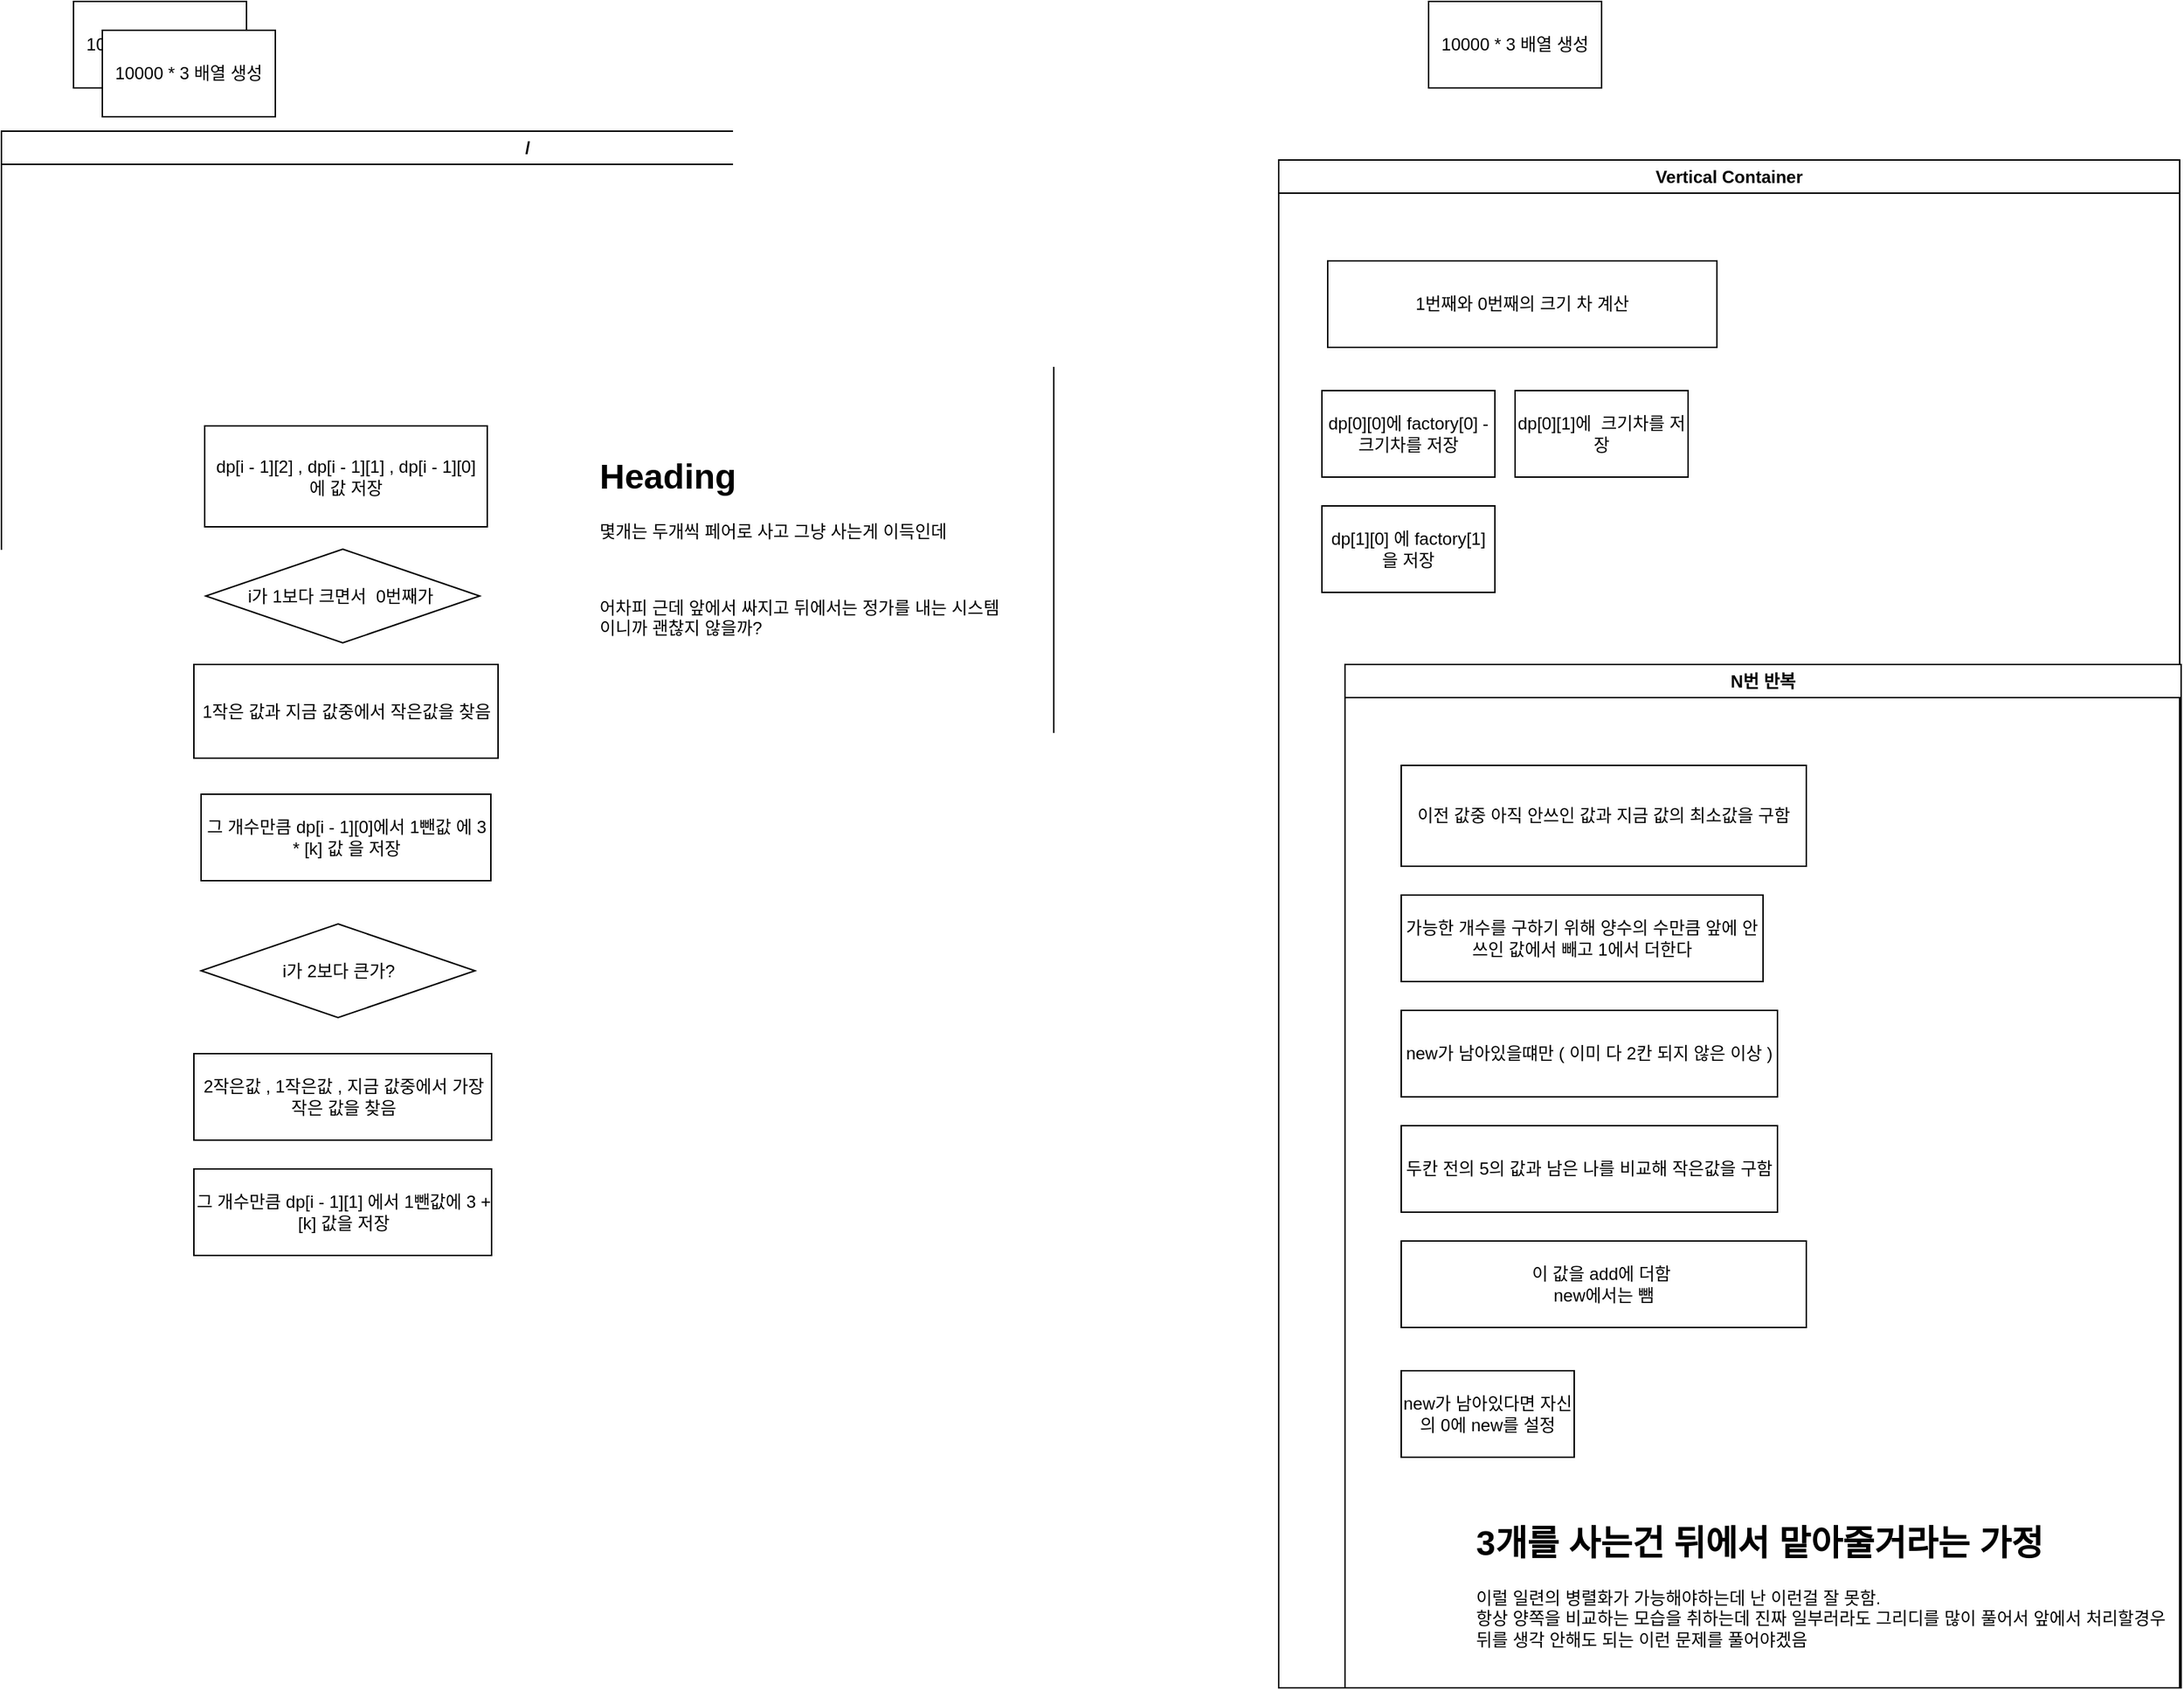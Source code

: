 <mxfile version="22.1.16" type="device">
  <diagram name="페이지-1" id="jFidafPHT723bShay6t_">
    <mxGraphModel dx="1573" dy="996" grid="1" gridSize="10" guides="1" tooltips="1" connect="1" arrows="1" fold="1" page="1" pageScale="1" pageWidth="827" pageHeight="1169" math="0" shadow="0">
      <root>
        <mxCell id="0" />
        <mxCell id="1" parent="0" />
        <mxCell id="GhMisFS2ZbmcRL45iRyv-2" value="/" style="swimlane;whiteSpace=wrap;html=1;" vertex="1" parent="1">
          <mxGeometry x="110" y="380" width="730" height="850" as="geometry" />
        </mxCell>
        <mxCell id="GhMisFS2ZbmcRL45iRyv-8" value="i가 2보다 큰가?" style="rhombus;whiteSpace=wrap;html=1;" vertex="1" parent="GhMisFS2ZbmcRL45iRyv-2">
          <mxGeometry x="138.5" y="550" width="190" height="65" as="geometry" />
        </mxCell>
        <mxCell id="GhMisFS2ZbmcRL45iRyv-9" value="2작은값 , 1작은값 , 지금 값중에서 가장 작은 값을 찾음" style="rounded=0;whiteSpace=wrap;html=1;" vertex="1" parent="GhMisFS2ZbmcRL45iRyv-2">
          <mxGeometry x="133.5" y="640" width="206.5" height="60" as="geometry" />
        </mxCell>
        <mxCell id="GhMisFS2ZbmcRL45iRyv-10" value="i가 1보다 크면서&amp;nbsp; 0번째가&amp;nbsp;" style="rhombus;whiteSpace=wrap;html=1;" vertex="1" parent="GhMisFS2ZbmcRL45iRyv-2">
          <mxGeometry x="141.75" y="290" width="190" height="65" as="geometry" />
        </mxCell>
        <mxCell id="GhMisFS2ZbmcRL45iRyv-12" value="1작은 값과 지금 값중에서 작은값을 찾음" style="rounded=0;whiteSpace=wrap;html=1;" vertex="1" parent="GhMisFS2ZbmcRL45iRyv-2">
          <mxGeometry x="133.5" y="370" width="211" height="65" as="geometry" />
        </mxCell>
        <mxCell id="GhMisFS2ZbmcRL45iRyv-13" value="그 개수만큼 dp[i - 1][0]에서 1뺀값 에 3 * [k] 값 을 저장" style="rounded=0;whiteSpace=wrap;html=1;" vertex="1" parent="GhMisFS2ZbmcRL45iRyv-2">
          <mxGeometry x="138.5" y="460" width="201" height="60" as="geometry" />
        </mxCell>
        <mxCell id="GhMisFS2ZbmcRL45iRyv-14" value="그 개수만큼 dp[i - 1][1] 에서 1뺀값에 3 + [k] 값을 저장" style="rounded=0;whiteSpace=wrap;html=1;" vertex="1" parent="GhMisFS2ZbmcRL45iRyv-2">
          <mxGeometry x="133.5" y="720" width="206.5" height="60" as="geometry" />
        </mxCell>
        <mxCell id="GhMisFS2ZbmcRL45iRyv-15" value="dp[i - 1][2] , dp[i - 1][1] , dp[i - 1][0] 에 값 저장" style="rounded=0;whiteSpace=wrap;html=1;" vertex="1" parent="GhMisFS2ZbmcRL45iRyv-2">
          <mxGeometry x="141" y="204.5" width="196" height="70" as="geometry" />
        </mxCell>
        <mxCell id="GhMisFS2ZbmcRL45iRyv-17" value="&lt;h1&gt;Heading&lt;/h1&gt;&lt;p&gt;몇개는 두개씩 페어로 사고 그냥 사는게 이득인데&amp;nbsp;&lt;/p&gt;&lt;p&gt;&lt;br&gt;&lt;/p&gt;&lt;p&gt;어차피 근데 앞에서 싸지고 뒤에서는 정가를 내는 시스템이니까 괜찮지 않을까?&lt;/p&gt;" style="text;html=1;strokeColor=none;fillColor=none;spacing=5;spacingTop=-20;whiteSpace=wrap;overflow=hidden;rounded=0;" vertex="1" parent="GhMisFS2ZbmcRL45iRyv-2">
          <mxGeometry x="410" y="220" width="290" height="200" as="geometry" />
        </mxCell>
        <mxCell id="GhMisFS2ZbmcRL45iRyv-3" value="10000 * 3 배열 생성" style="rounded=0;whiteSpace=wrap;html=1;" vertex="1" parent="1">
          <mxGeometry x="160" y="290" width="120" height="60" as="geometry" />
        </mxCell>
        <mxCell id="GhMisFS2ZbmcRL45iRyv-19" value="10000 * 3 배열 생성" style="rounded=0;whiteSpace=wrap;html=1;" vertex="1" parent="1">
          <mxGeometry x="1100" y="290" width="120" height="60" as="geometry" />
        </mxCell>
        <mxCell id="GhMisFS2ZbmcRL45iRyv-20" value="Vertical Container" style="swimlane;whiteSpace=wrap;html=1;" vertex="1" parent="1">
          <mxGeometry x="996" y="400" width="625" height="1060" as="geometry" />
        </mxCell>
        <mxCell id="GhMisFS2ZbmcRL45iRyv-21" value="dp[0][0]에 factory[0] - 크기차를 저장" style="rounded=0;whiteSpace=wrap;html=1;" vertex="1" parent="GhMisFS2ZbmcRL45iRyv-20">
          <mxGeometry x="30" y="160" width="120" height="60" as="geometry" />
        </mxCell>
        <mxCell id="GhMisFS2ZbmcRL45iRyv-23" value="dp[1][0] 에 factory[1] 을 저장" style="rounded=0;whiteSpace=wrap;html=1;" vertex="1" parent="GhMisFS2ZbmcRL45iRyv-20">
          <mxGeometry x="30" y="240" width="120" height="60" as="geometry" />
        </mxCell>
        <mxCell id="GhMisFS2ZbmcRL45iRyv-24" value="1번째와 0번째의 크기 차 계산" style="whiteSpace=wrap;html=1;" vertex="1" parent="GhMisFS2ZbmcRL45iRyv-20">
          <mxGeometry x="34" y="70" width="270" height="60" as="geometry" />
        </mxCell>
        <mxCell id="GhMisFS2ZbmcRL45iRyv-25" value="dp[0][1]에&amp;nbsp; 크기차를 저장" style="rounded=0;whiteSpace=wrap;html=1;" vertex="1" parent="GhMisFS2ZbmcRL45iRyv-20">
          <mxGeometry x="164" y="160" width="120" height="60" as="geometry" />
        </mxCell>
        <mxCell id="GhMisFS2ZbmcRL45iRyv-26" value="N번 반복" style="swimlane;whiteSpace=wrap;html=1;" vertex="1" parent="GhMisFS2ZbmcRL45iRyv-20">
          <mxGeometry x="46" y="350" width="580" height="710" as="geometry" />
        </mxCell>
        <mxCell id="GhMisFS2ZbmcRL45iRyv-27" value="이전 값중 아직 안쓰인 값과 지금 값의 최소값을 구함" style="rounded=0;whiteSpace=wrap;html=1;" vertex="1" parent="GhMisFS2ZbmcRL45iRyv-26">
          <mxGeometry x="39" y="70" width="281" height="70" as="geometry" />
        </mxCell>
        <mxCell id="GhMisFS2ZbmcRL45iRyv-28" value="가능한 개수를 구하기 위해 양수의 수만큼 앞에 안쓰인 값에서 빼고 1에서 더한다" style="rounded=0;whiteSpace=wrap;html=1;" vertex="1" parent="GhMisFS2ZbmcRL45iRyv-26">
          <mxGeometry x="39" y="160" width="251" height="60" as="geometry" />
        </mxCell>
        <mxCell id="GhMisFS2ZbmcRL45iRyv-29" value="new가 남아있을떄만 ( 이미 다 2칸 되지 않은 이상 )" style="rounded=0;whiteSpace=wrap;html=1;" vertex="1" parent="GhMisFS2ZbmcRL45iRyv-26">
          <mxGeometry x="39" y="240" width="261" height="60" as="geometry" />
        </mxCell>
        <mxCell id="GhMisFS2ZbmcRL45iRyv-30" value="두칸 전의 5의 값과 남은 나를 비교해 작은값을 구함" style="rounded=0;whiteSpace=wrap;html=1;" vertex="1" parent="GhMisFS2ZbmcRL45iRyv-26">
          <mxGeometry x="39" y="320" width="261" height="60" as="geometry" />
        </mxCell>
        <mxCell id="GhMisFS2ZbmcRL45iRyv-31" value="이 값을 add에 더함&amp;nbsp;&lt;br&gt;new에서는 뺌" style="rounded=0;whiteSpace=wrap;html=1;" vertex="1" parent="GhMisFS2ZbmcRL45iRyv-26">
          <mxGeometry x="39" y="400" width="281" height="60" as="geometry" />
        </mxCell>
        <mxCell id="GhMisFS2ZbmcRL45iRyv-32" value="new가 남아있다면 자신의 0에 new를 설정" style="rounded=0;whiteSpace=wrap;html=1;" vertex="1" parent="GhMisFS2ZbmcRL45iRyv-26">
          <mxGeometry x="39" y="490" width="120" height="60" as="geometry" />
        </mxCell>
        <mxCell id="GhMisFS2ZbmcRL45iRyv-33" value="&lt;h1&gt;3개를 사는건 뒤에서 맡아줄거라는 가정&lt;/h1&gt;&lt;div&gt;이럴 일련의 병렬화가 가능해야하는데 난 이런걸 잘 못함.&lt;/div&gt;&lt;div&gt;항상 양쪽을 비교하는 모습을 취하는데 진짜 일부러라도 그리디를 많이 풀어서 앞에서 처리할경우 뒤를 생각 안해도 되는 이런 문제를 풀어야겠음&lt;/div&gt;" style="text;html=1;strokeColor=none;fillColor=none;spacing=5;spacingTop=-20;whiteSpace=wrap;overflow=hidden;rounded=0;" vertex="1" parent="GhMisFS2ZbmcRL45iRyv-26">
          <mxGeometry x="85.5" y="590" width="495.5" height="120" as="geometry" />
        </mxCell>
        <mxCell id="GhMisFS2ZbmcRL45iRyv-22" value="10000 * 3 배열 생성" style="rounded=0;whiteSpace=wrap;html=1;" vertex="1" parent="1">
          <mxGeometry x="180" y="310" width="120" height="60" as="geometry" />
        </mxCell>
      </root>
    </mxGraphModel>
  </diagram>
</mxfile>
